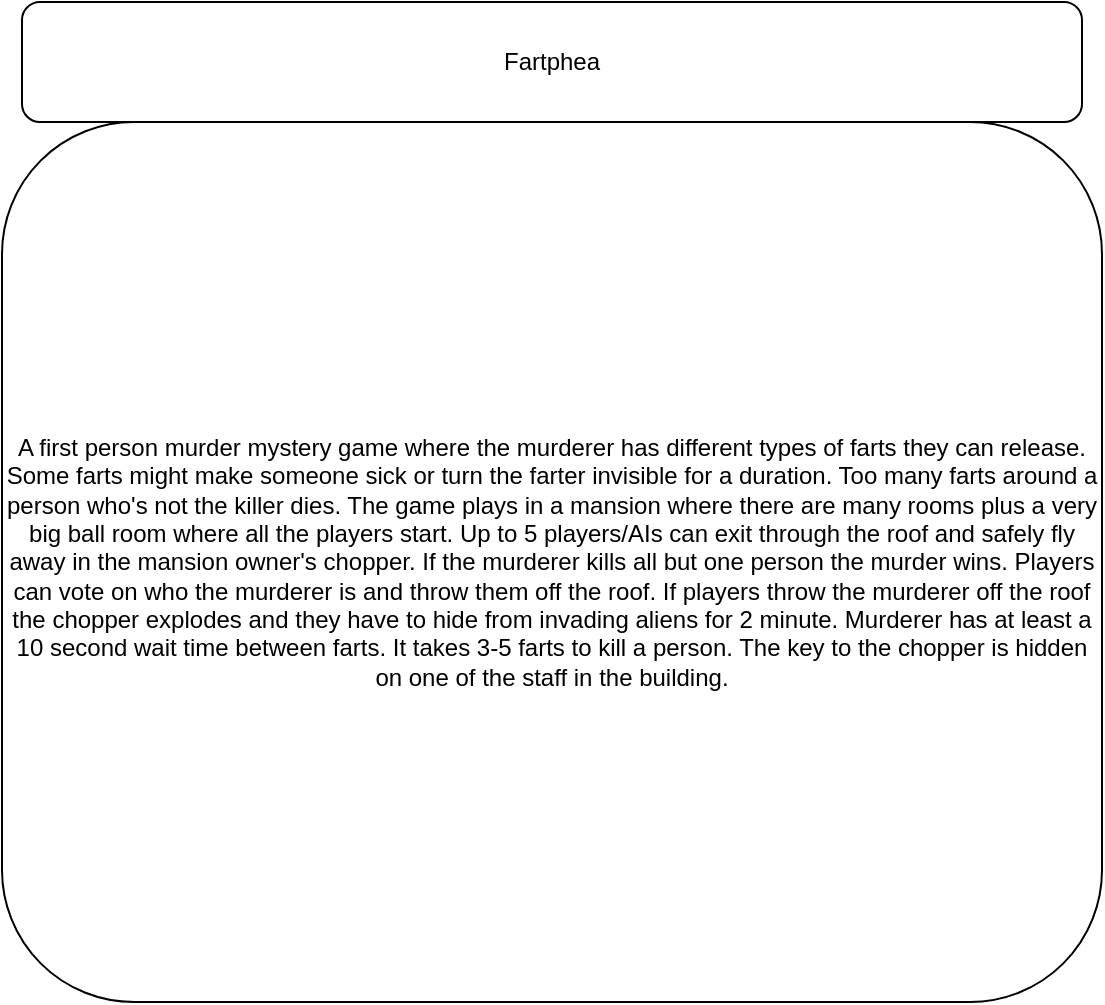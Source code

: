 <mxfile version="22.0.8" type="github">
  <diagram name="Page-1" id="usz3JnJEgCWZCFc273H9">
    <mxGraphModel dx="880" dy="595" grid="1" gridSize="10" guides="1" tooltips="1" connect="1" arrows="1" fold="1" page="1" pageScale="1" pageWidth="850" pageHeight="1100" math="0" shadow="0">
      <root>
        <mxCell id="0" />
        <mxCell id="1" parent="0" />
        <mxCell id="Tos_vgJCcx_L6RbM9BzU-1" value="Fartphea" style="rounded=1;whiteSpace=wrap;html=1;" vertex="1" parent="1">
          <mxGeometry x="180" y="70" width="530" height="60" as="geometry" />
        </mxCell>
        <mxCell id="Tos_vgJCcx_L6RbM9BzU-2" value="A first person murder mystery game where the murderer has different types of farts they can release. Some farts might make someone sick or turn the farter invisible for a duration. Too many farts around a person who&#39;s not the killer dies. The game plays in a mansion where there are many rooms plus a very big ball room where all the players start. Up to 5 players/AIs can exit through the roof and safely fly away in the mansion owner&#39;s chopper. If the murderer kills all but one person the murder wins. Players can vote on who the murderer is and throw them off the roof. If players throw the murderer off the roof the chopper explodes and they have to hide from invading aliens for 2 minute. Murderer has at least a 10 second wait time between farts. It takes 3-5 farts to kill a person. The key to the chopper is hidden on one of the staff in the building." style="rounded=1;whiteSpace=wrap;html=1;" vertex="1" parent="1">
          <mxGeometry x="170" y="130" width="550" height="440" as="geometry" />
        </mxCell>
      </root>
    </mxGraphModel>
  </diagram>
</mxfile>
